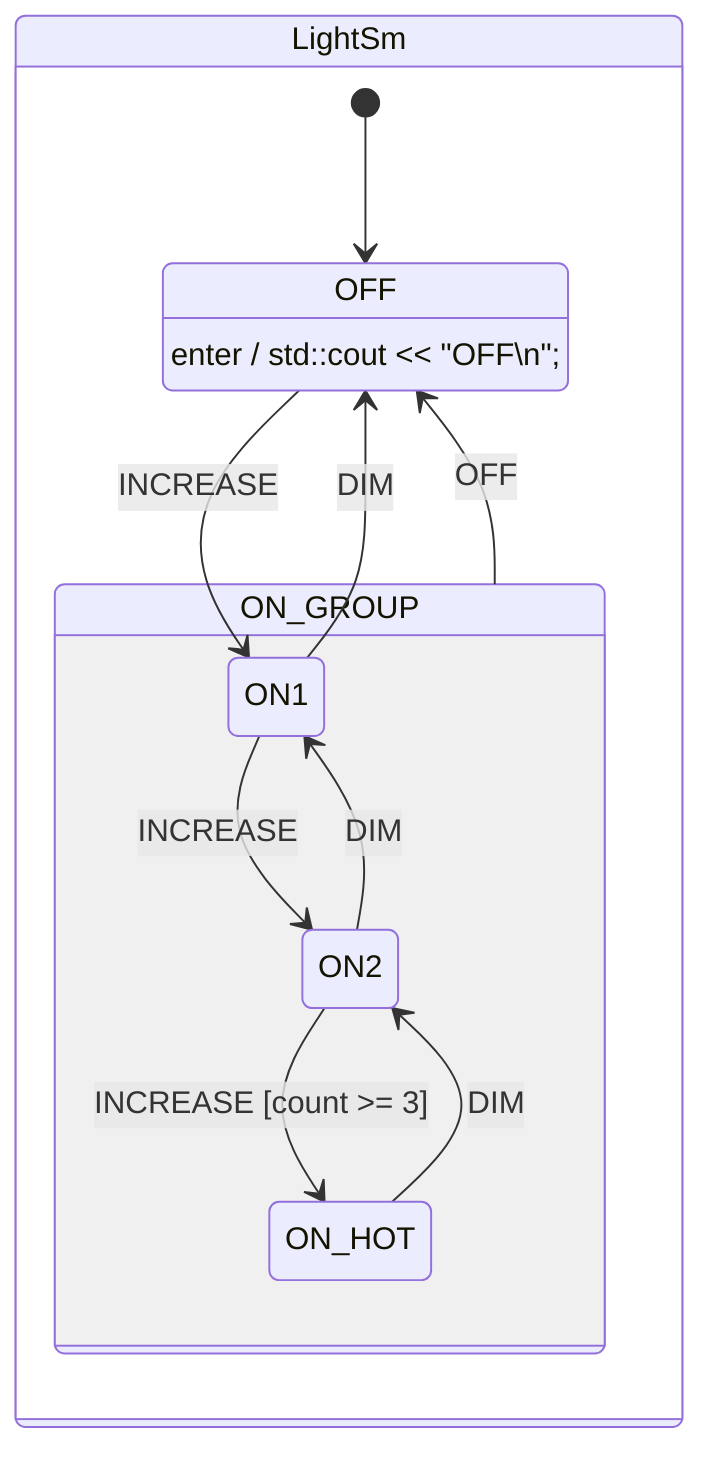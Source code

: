 stateDiagram

state LightSm {
    OFF: OFF
    OFF: enter / std#colon;#colon;cout #lt;#lt; "OFF#92;n"#59;

    state ON_GROUP {
        ON1 --> ON2: INCREASE
        ON2 --> ON_HOT: INCREASE [count >= 3]
        ON2 --> ON1: DIM
        ON_HOT --> ON2: DIM

        OFF --> ON1: INCREASE
        ON1 --> OFF: DIM
    }

    [*] --> OFF
    ON_GROUP --> OFF: OFF
}